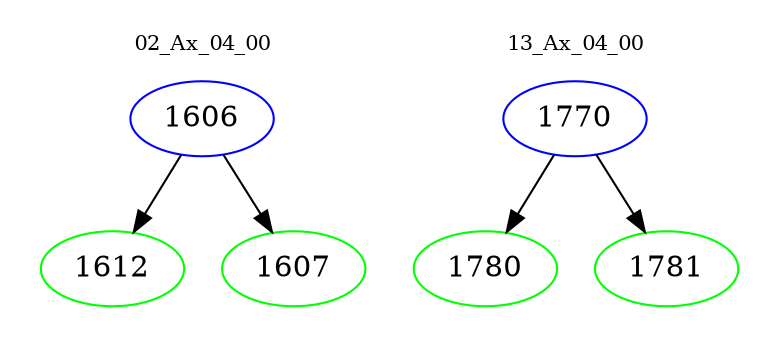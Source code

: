 digraph{
subgraph cluster_0 {
color = white
label = "02_Ax_04_00";
fontsize=10;
T0_1606 [label="1606", color="blue"]
T0_1606 -> T0_1612 [color="black"]
T0_1612 [label="1612", color="green"]
T0_1606 -> T0_1607 [color="black"]
T0_1607 [label="1607", color="green"]
}
subgraph cluster_1 {
color = white
label = "13_Ax_04_00";
fontsize=10;
T1_1770 [label="1770", color="blue"]
T1_1770 -> T1_1780 [color="black"]
T1_1780 [label="1780", color="green"]
T1_1770 -> T1_1781 [color="black"]
T1_1781 [label="1781", color="green"]
}
}
